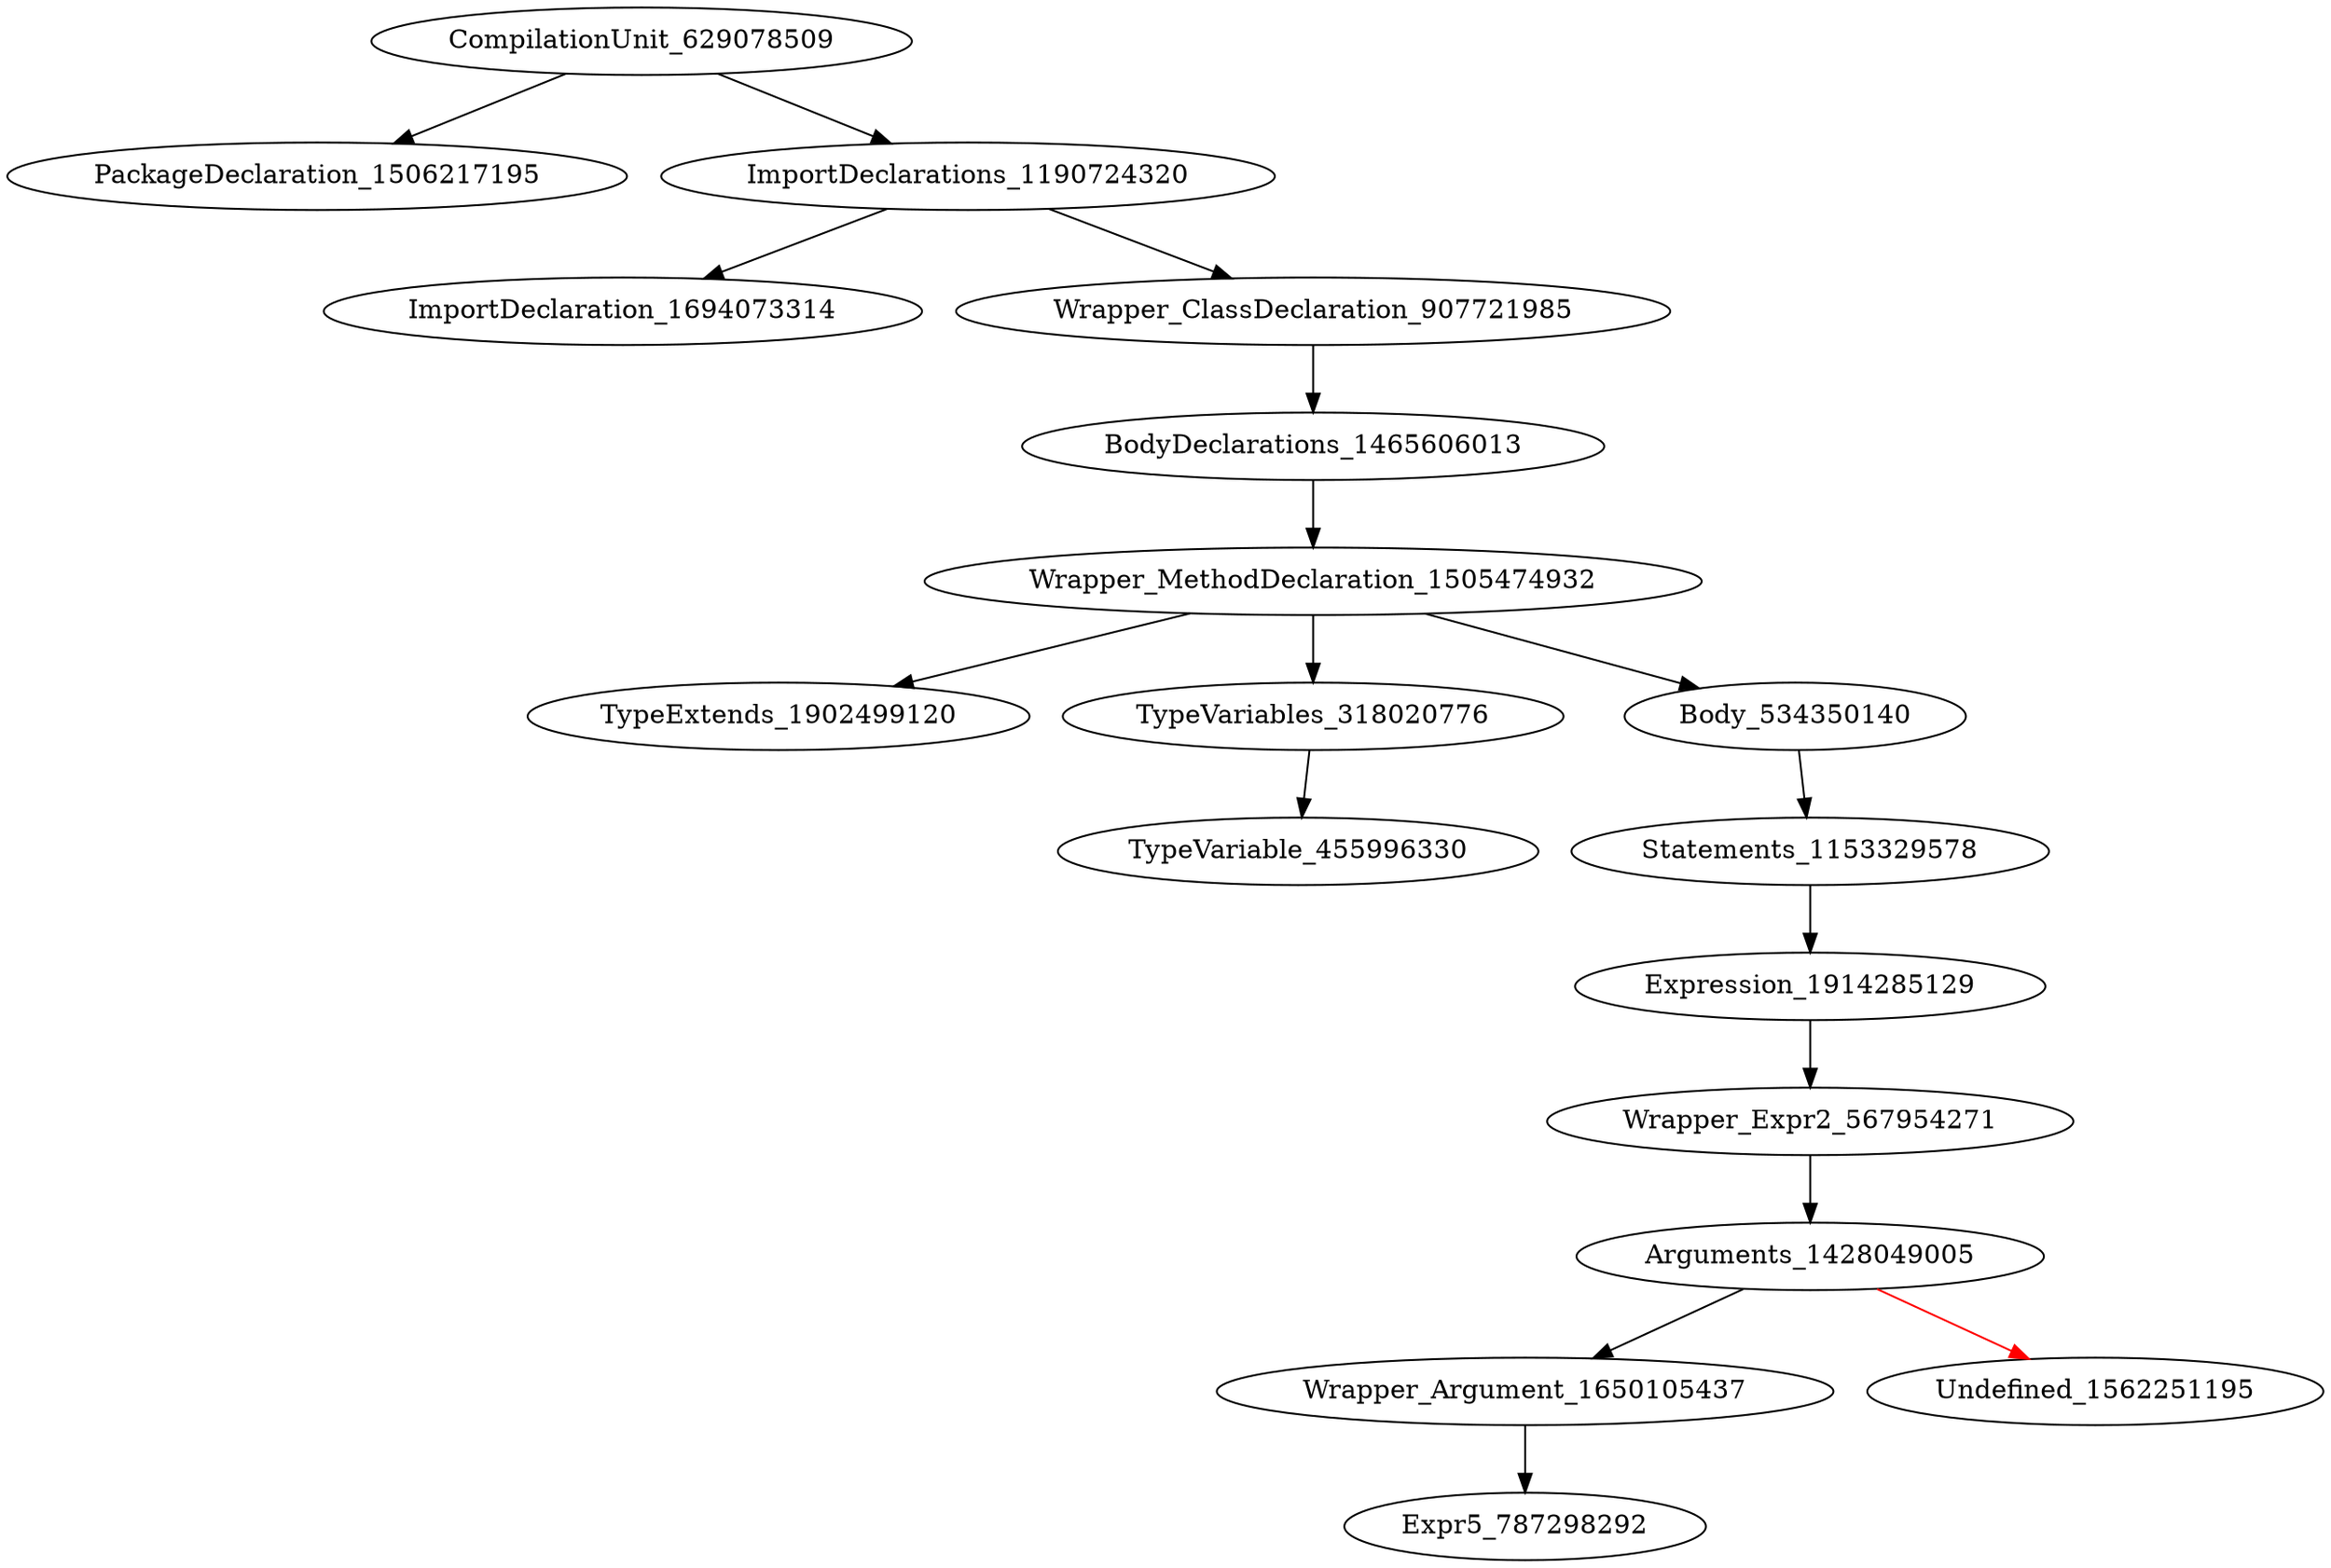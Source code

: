 digraph {
CompilationUnit_629078509 -> PackageDeclaration_1506217195
CompilationUnit_629078509 -> ImportDeclarations_1190724320
ImportDeclarations_1190724320 -> ImportDeclaration_1694073314
ImportDeclarations_1190724320 -> Wrapper_ClassDeclaration_907721985
Wrapper_ClassDeclaration_907721985 -> BodyDeclarations_1465606013
BodyDeclarations_1465606013 -> Wrapper_MethodDeclaration_1505474932
Wrapper_MethodDeclaration_1505474932 -> TypeExtends_1902499120
Wrapper_MethodDeclaration_1505474932 -> TypeVariables_318020776
Wrapper_MethodDeclaration_1505474932 -> Body_534350140
TypeVariables_318020776 -> TypeVariable_455996330
Body_534350140 -> Statements_1153329578
Statements_1153329578 -> Expression_1914285129
Expression_1914285129 -> Wrapper_Expr2_567954271
Wrapper_Expr2_567954271 -> Arguments_1428049005
Arguments_1428049005 -> Wrapper_Argument_1650105437
Arguments_1428049005 -> Undefined_1562251195 [color = red] 
Wrapper_Argument_1650105437 -> Expr5_787298292
}